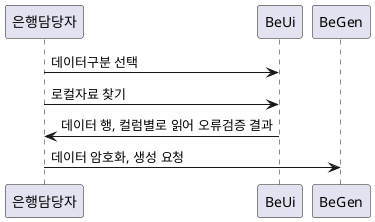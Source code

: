 @startuml
은행담당자 -> BeUi: 데이터구분 선택
은행담당자 -> BeUi: 로컬자료 찾기

은행담당자 <- BeUi: 데이터 행, 컬럼별로 읽어 오류검증 결과
은행담당자 -> BeGen: 데이터 암호화, 생성 요청
@enduml